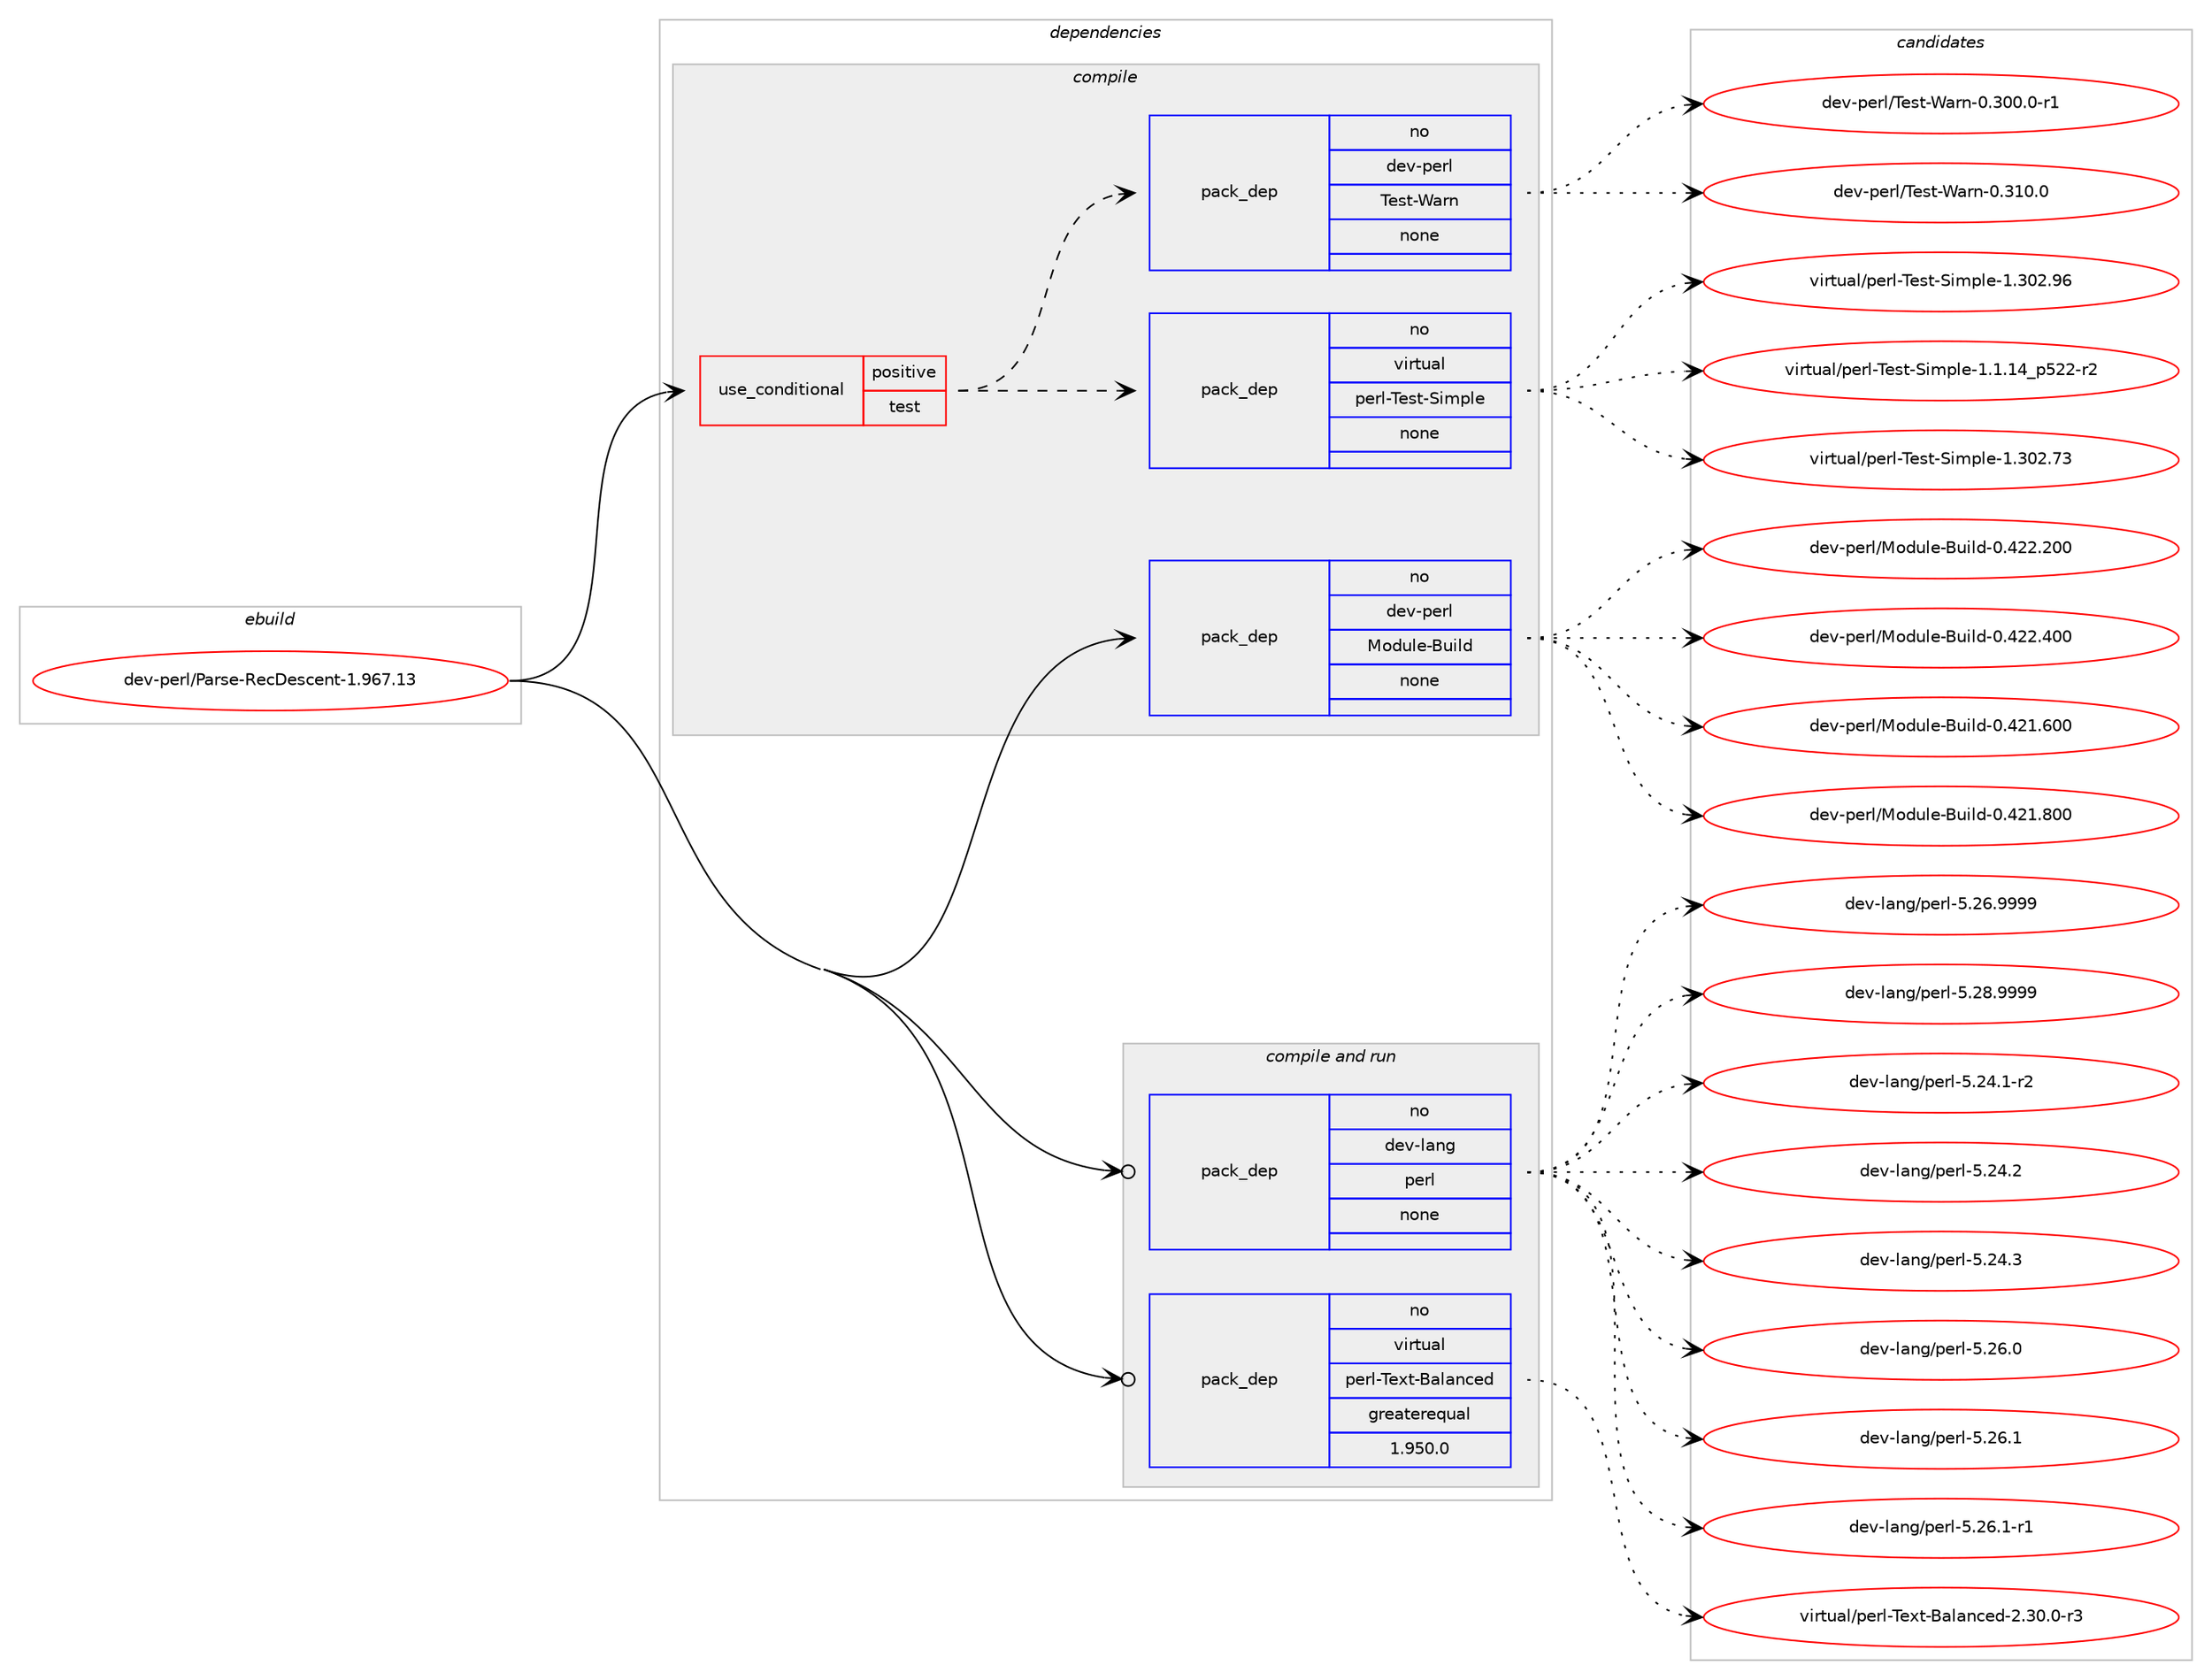 digraph prolog {

# *************
# Graph options
# *************

newrank=true;
concentrate=true;
compound=true;
graph [rankdir=LR,fontname=Helvetica,fontsize=10,ranksep=1.5];#, ranksep=2.5, nodesep=0.2];
edge  [arrowhead=vee];
node  [fontname=Helvetica,fontsize=10];

# **********
# The ebuild
# **********

subgraph cluster_leftcol {
color=gray;
rank=same;
label=<<i>ebuild</i>>;
id [label="dev-perl/Parse-RecDescent-1.967.13", color=red, width=4, href="../dev-perl/Parse-RecDescent-1.967.13.svg"];
}

# ****************
# The dependencies
# ****************

subgraph cluster_midcol {
color=gray;
label=<<i>dependencies</i>>;
subgraph cluster_compile {
fillcolor="#eeeeee";
style=filled;
label=<<i>compile</i>>;
subgraph cond27871 {
dependency137311 [label=<<TABLE BORDER="0" CELLBORDER="1" CELLSPACING="0" CELLPADDING="4"><TR><TD ROWSPAN="3" CELLPADDING="10">use_conditional</TD></TR><TR><TD>positive</TD></TR><TR><TD>test</TD></TR></TABLE>>, shape=none, color=red];
subgraph pack105747 {
dependency137312 [label=<<TABLE BORDER="0" CELLBORDER="1" CELLSPACING="0" CELLPADDING="4" WIDTH="220"><TR><TD ROWSPAN="6" CELLPADDING="30">pack_dep</TD></TR><TR><TD WIDTH="110">no</TD></TR><TR><TD>virtual</TD></TR><TR><TD>perl-Test-Simple</TD></TR><TR><TD>none</TD></TR><TR><TD></TD></TR></TABLE>>, shape=none, color=blue];
}
dependency137311:e -> dependency137312:w [weight=20,style="dashed",arrowhead="vee"];
subgraph pack105748 {
dependency137313 [label=<<TABLE BORDER="0" CELLBORDER="1" CELLSPACING="0" CELLPADDING="4" WIDTH="220"><TR><TD ROWSPAN="6" CELLPADDING="30">pack_dep</TD></TR><TR><TD WIDTH="110">no</TD></TR><TR><TD>dev-perl</TD></TR><TR><TD>Test-Warn</TD></TR><TR><TD>none</TD></TR><TR><TD></TD></TR></TABLE>>, shape=none, color=blue];
}
dependency137311:e -> dependency137313:w [weight=20,style="dashed",arrowhead="vee"];
}
id:e -> dependency137311:w [weight=20,style="solid",arrowhead="vee"];
subgraph pack105749 {
dependency137314 [label=<<TABLE BORDER="0" CELLBORDER="1" CELLSPACING="0" CELLPADDING="4" WIDTH="220"><TR><TD ROWSPAN="6" CELLPADDING="30">pack_dep</TD></TR><TR><TD WIDTH="110">no</TD></TR><TR><TD>dev-perl</TD></TR><TR><TD>Module-Build</TD></TR><TR><TD>none</TD></TR><TR><TD></TD></TR></TABLE>>, shape=none, color=blue];
}
id:e -> dependency137314:w [weight=20,style="solid",arrowhead="vee"];
}
subgraph cluster_compileandrun {
fillcolor="#eeeeee";
style=filled;
label=<<i>compile and run</i>>;
subgraph pack105750 {
dependency137315 [label=<<TABLE BORDER="0" CELLBORDER="1" CELLSPACING="0" CELLPADDING="4" WIDTH="220"><TR><TD ROWSPAN="6" CELLPADDING="30">pack_dep</TD></TR><TR><TD WIDTH="110">no</TD></TR><TR><TD>dev-lang</TD></TR><TR><TD>perl</TD></TR><TR><TD>none</TD></TR><TR><TD></TD></TR></TABLE>>, shape=none, color=blue];
}
id:e -> dependency137315:w [weight=20,style="solid",arrowhead="odotvee"];
subgraph pack105751 {
dependency137316 [label=<<TABLE BORDER="0" CELLBORDER="1" CELLSPACING="0" CELLPADDING="4" WIDTH="220"><TR><TD ROWSPAN="6" CELLPADDING="30">pack_dep</TD></TR><TR><TD WIDTH="110">no</TD></TR><TR><TD>virtual</TD></TR><TR><TD>perl-Text-Balanced</TD></TR><TR><TD>greaterequal</TD></TR><TR><TD>1.950.0</TD></TR></TABLE>>, shape=none, color=blue];
}
id:e -> dependency137316:w [weight=20,style="solid",arrowhead="odotvee"];
}
subgraph cluster_run {
fillcolor="#eeeeee";
style=filled;
label=<<i>run</i>>;
}
}

# **************
# The candidates
# **************

subgraph cluster_choices {
rank=same;
color=gray;
label=<<i>candidates</i>>;

subgraph choice105747 {
color=black;
nodesep=1;
choice11810511411611797108471121011141084584101115116458310510911210810145494649464952951125350504511450 [label="virtual/perl-Test-Simple-1.1.14_p522-r2", color=red, width=4,href="../virtual/perl-Test-Simple-1.1.14_p522-r2.svg"];
choice118105114116117971084711210111410845841011151164583105109112108101454946514850465551 [label="virtual/perl-Test-Simple-1.302.73", color=red, width=4,href="../virtual/perl-Test-Simple-1.302.73.svg"];
choice118105114116117971084711210111410845841011151164583105109112108101454946514850465754 [label="virtual/perl-Test-Simple-1.302.96", color=red, width=4,href="../virtual/perl-Test-Simple-1.302.96.svg"];
dependency137312:e -> choice11810511411611797108471121011141084584101115116458310510911210810145494649464952951125350504511450:w [style=dotted,weight="100"];
dependency137312:e -> choice118105114116117971084711210111410845841011151164583105109112108101454946514850465551:w [style=dotted,weight="100"];
dependency137312:e -> choice118105114116117971084711210111410845841011151164583105109112108101454946514850465754:w [style=dotted,weight="100"];
}
subgraph choice105748 {
color=black;
nodesep=1;
choice10010111845112101114108478410111511645879711411045484651484846484511449 [label="dev-perl/Test-Warn-0.300.0-r1", color=red, width=4,href="../dev-perl/Test-Warn-0.300.0-r1.svg"];
choice1001011184511210111410847841011151164587971141104548465149484648 [label="dev-perl/Test-Warn-0.310.0", color=red, width=4,href="../dev-perl/Test-Warn-0.310.0.svg"];
dependency137313:e -> choice10010111845112101114108478410111511645879711411045484651484846484511449:w [style=dotted,weight="100"];
dependency137313:e -> choice1001011184511210111410847841011151164587971141104548465149484648:w [style=dotted,weight="100"];
}
subgraph choice105749 {
color=black;
nodesep=1;
choice100101118451121011141084777111100117108101456611710510810045484652504946544848 [label="dev-perl/Module-Build-0.421.600", color=red, width=4,href="../dev-perl/Module-Build-0.421.600.svg"];
choice100101118451121011141084777111100117108101456611710510810045484652504946564848 [label="dev-perl/Module-Build-0.421.800", color=red, width=4,href="../dev-perl/Module-Build-0.421.800.svg"];
choice100101118451121011141084777111100117108101456611710510810045484652505046504848 [label="dev-perl/Module-Build-0.422.200", color=red, width=4,href="../dev-perl/Module-Build-0.422.200.svg"];
choice100101118451121011141084777111100117108101456611710510810045484652505046524848 [label="dev-perl/Module-Build-0.422.400", color=red, width=4,href="../dev-perl/Module-Build-0.422.400.svg"];
dependency137314:e -> choice100101118451121011141084777111100117108101456611710510810045484652504946544848:w [style=dotted,weight="100"];
dependency137314:e -> choice100101118451121011141084777111100117108101456611710510810045484652504946564848:w [style=dotted,weight="100"];
dependency137314:e -> choice100101118451121011141084777111100117108101456611710510810045484652505046504848:w [style=dotted,weight="100"];
dependency137314:e -> choice100101118451121011141084777111100117108101456611710510810045484652505046524848:w [style=dotted,weight="100"];
}
subgraph choice105750 {
color=black;
nodesep=1;
choice100101118451089711010347112101114108455346505246494511450 [label="dev-lang/perl-5.24.1-r2", color=red, width=4,href="../dev-lang/perl-5.24.1-r2.svg"];
choice10010111845108971101034711210111410845534650524650 [label="dev-lang/perl-5.24.2", color=red, width=4,href="../dev-lang/perl-5.24.2.svg"];
choice10010111845108971101034711210111410845534650524651 [label="dev-lang/perl-5.24.3", color=red, width=4,href="../dev-lang/perl-5.24.3.svg"];
choice10010111845108971101034711210111410845534650544648 [label="dev-lang/perl-5.26.0", color=red, width=4,href="../dev-lang/perl-5.26.0.svg"];
choice10010111845108971101034711210111410845534650544649 [label="dev-lang/perl-5.26.1", color=red, width=4,href="../dev-lang/perl-5.26.1.svg"];
choice100101118451089711010347112101114108455346505446494511449 [label="dev-lang/perl-5.26.1-r1", color=red, width=4,href="../dev-lang/perl-5.26.1-r1.svg"];
choice10010111845108971101034711210111410845534650544657575757 [label="dev-lang/perl-5.26.9999", color=red, width=4,href="../dev-lang/perl-5.26.9999.svg"];
choice10010111845108971101034711210111410845534650564657575757 [label="dev-lang/perl-5.28.9999", color=red, width=4,href="../dev-lang/perl-5.28.9999.svg"];
dependency137315:e -> choice100101118451089711010347112101114108455346505246494511450:w [style=dotted,weight="100"];
dependency137315:e -> choice10010111845108971101034711210111410845534650524650:w [style=dotted,weight="100"];
dependency137315:e -> choice10010111845108971101034711210111410845534650524651:w [style=dotted,weight="100"];
dependency137315:e -> choice10010111845108971101034711210111410845534650544648:w [style=dotted,weight="100"];
dependency137315:e -> choice10010111845108971101034711210111410845534650544649:w [style=dotted,weight="100"];
dependency137315:e -> choice100101118451089711010347112101114108455346505446494511449:w [style=dotted,weight="100"];
dependency137315:e -> choice10010111845108971101034711210111410845534650544657575757:w [style=dotted,weight="100"];
dependency137315:e -> choice10010111845108971101034711210111410845534650564657575757:w [style=dotted,weight="100"];
}
subgraph choice105751 {
color=black;
nodesep=1;
choice118105114116117971084711210111410845841011201164566971089711099101100455046514846484511451 [label="virtual/perl-Text-Balanced-2.30.0-r3", color=red, width=4,href="../virtual/perl-Text-Balanced-2.30.0-r3.svg"];
dependency137316:e -> choice118105114116117971084711210111410845841011201164566971089711099101100455046514846484511451:w [style=dotted,weight="100"];
}
}

}
